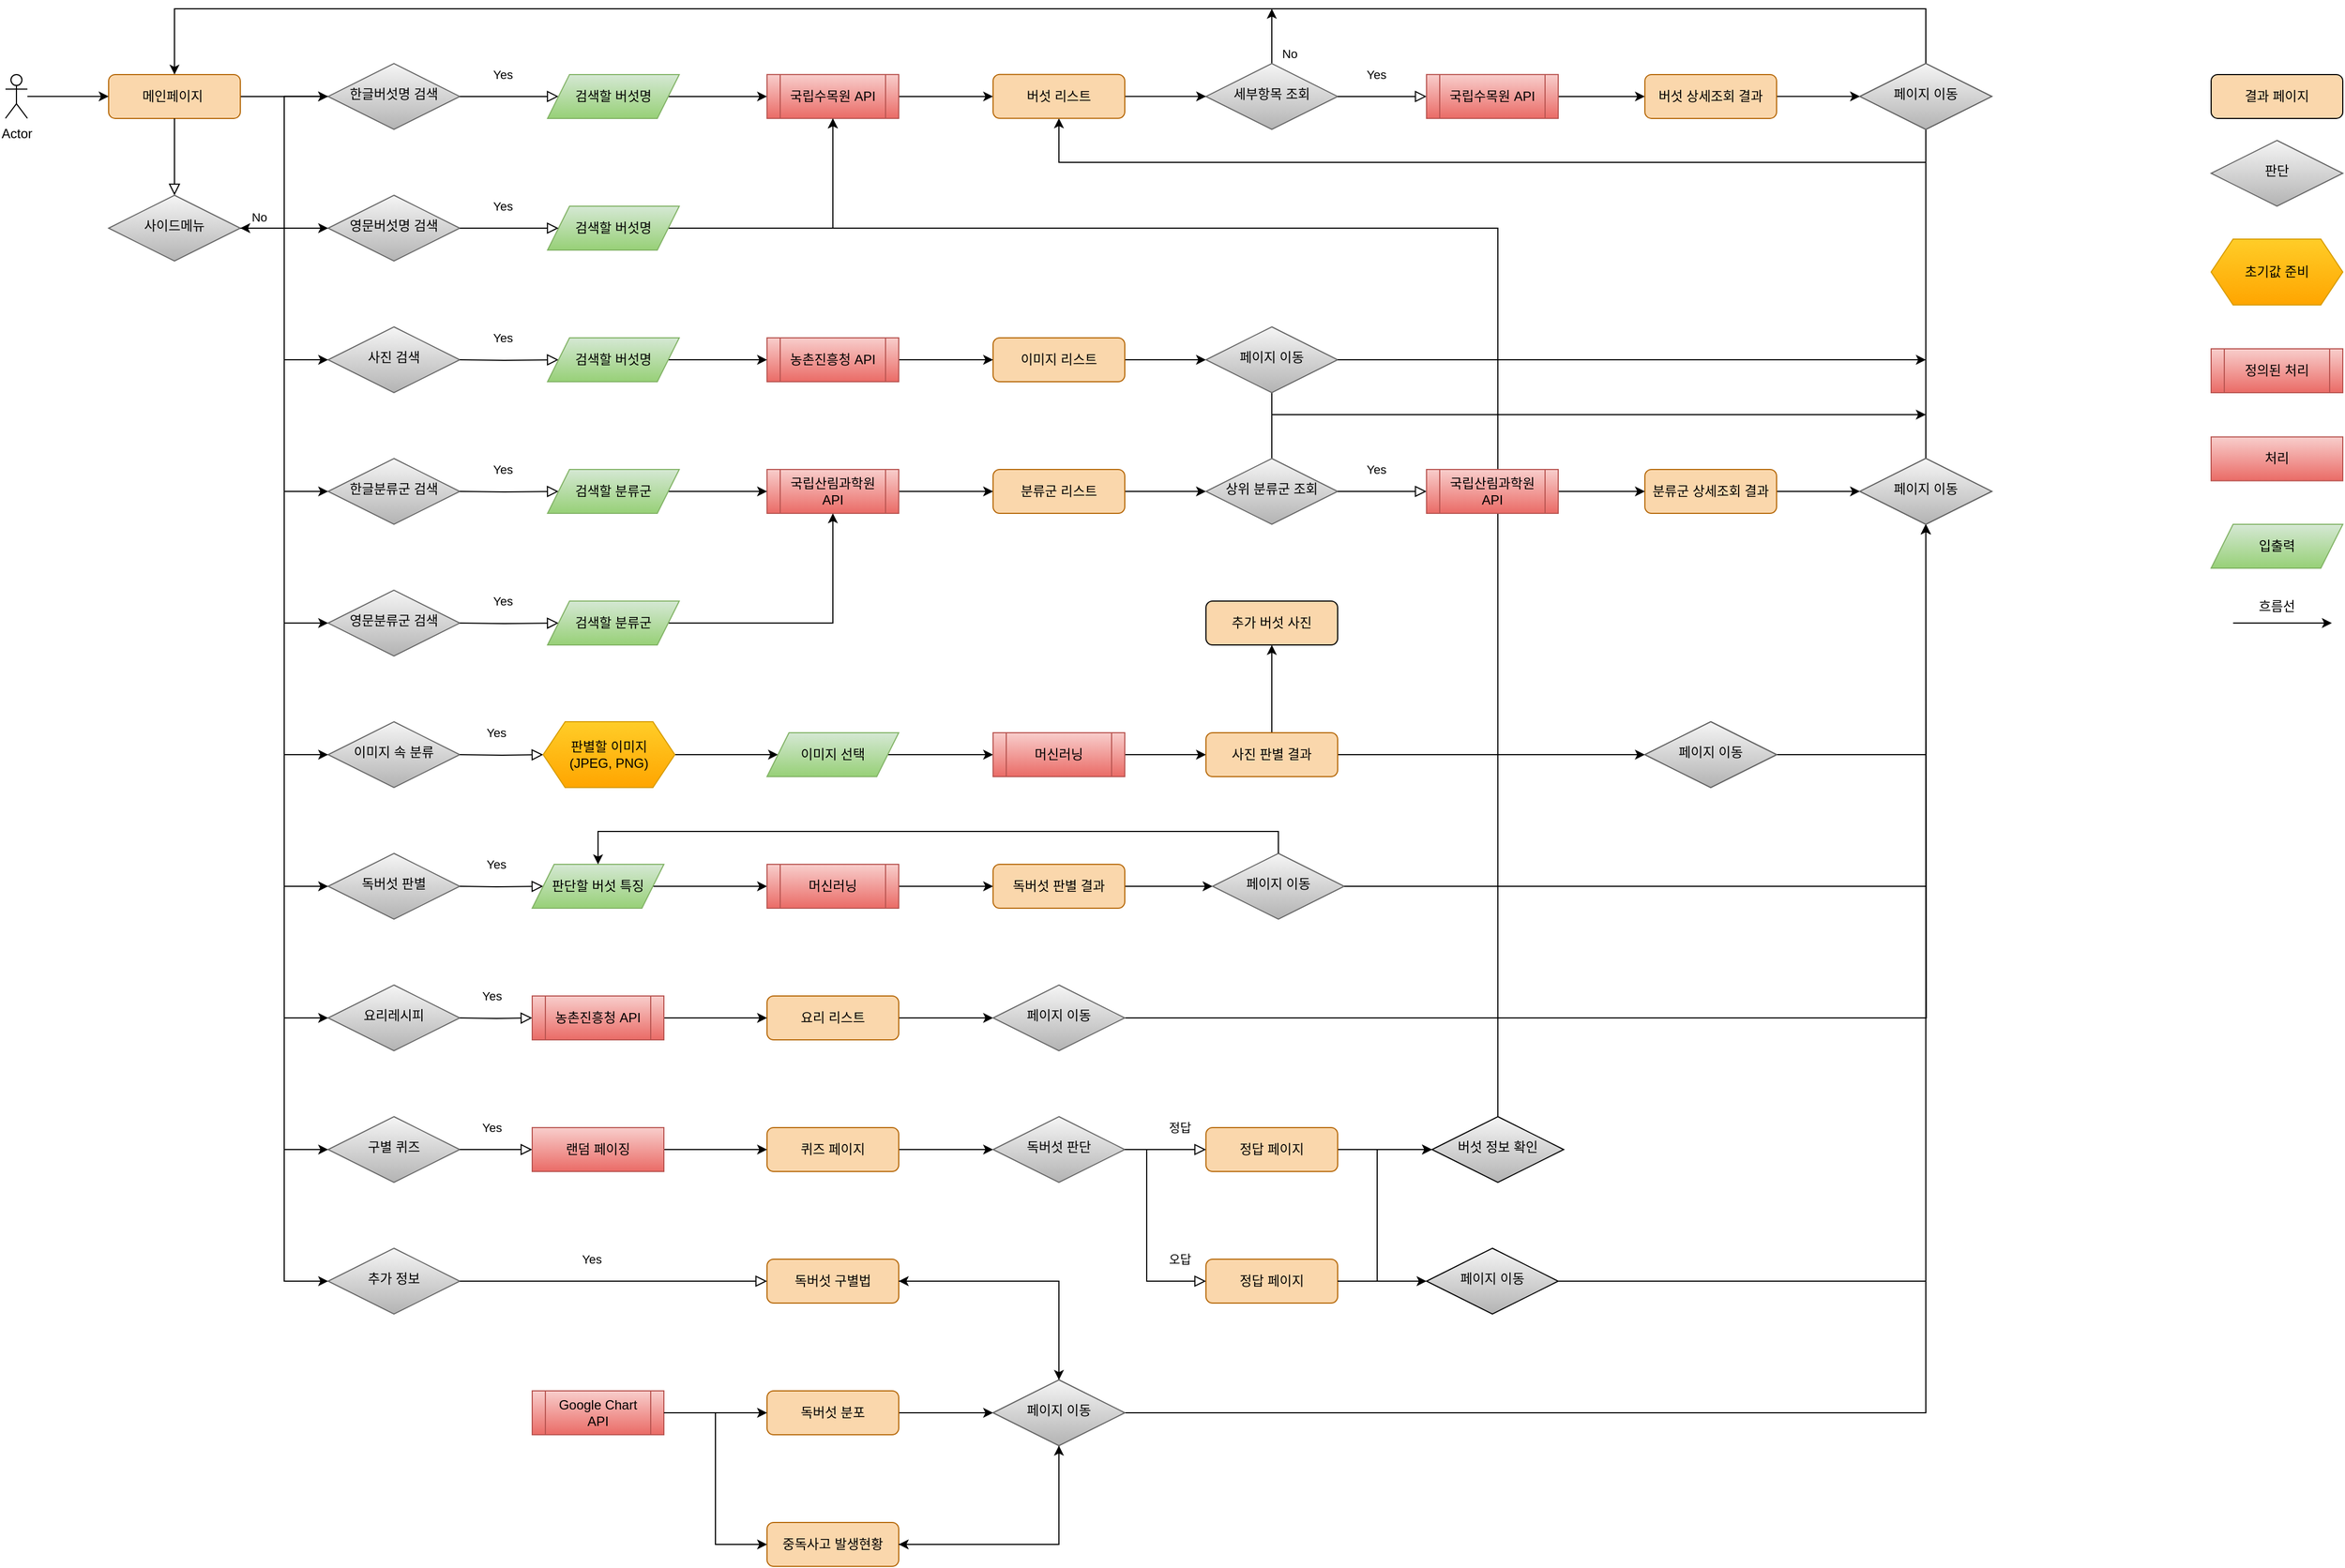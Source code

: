 <mxfile version="15.6.3" type="device"><diagram id="C5RBs43oDa-KdzZeNtuy" name="Page-1"><mxGraphModel dx="2031" dy="1143" grid="1" gridSize="10" guides="1" tooltips="1" connect="1" arrows="1" fold="1" page="1" pageScale="1" pageWidth="827" pageHeight="1169" math="0" shadow="0"><root><mxCell id="WIyWlLk6GJQsqaUBKTNV-0"/><mxCell id="WIyWlLk6GJQsqaUBKTNV-1" parent="WIyWlLk6GJQsqaUBKTNV-0"/><mxCell id="u2TPAjUmwaUrxXBBIl_F-35" value="" style="edgeStyle=orthogonalEdgeStyle;rounded=0;orthogonalLoop=1;jettySize=auto;html=1;" edge="1" parent="WIyWlLk6GJQsqaUBKTNV-1" source="WIyWlLk6GJQsqaUBKTNV-3" target="WIyWlLk6GJQsqaUBKTNV-6"><mxGeometry relative="1" as="geometry"/></mxCell><mxCell id="WIyWlLk6GJQsqaUBKTNV-3" value="메인페이지&amp;nbsp;" style="rounded=1;whiteSpace=wrap;html=1;fontSize=12;glass=0;strokeWidth=1;shadow=0;fillColor=#fad7ac;strokeColor=#b46504;" parent="WIyWlLk6GJQsqaUBKTNV-1" vertex="1"><mxGeometry x="134" y="99.94" width="120" height="40" as="geometry"/></mxCell><mxCell id="u2TPAjUmwaUrxXBBIl_F-37" value="" style="edgeStyle=orthogonalEdgeStyle;rounded=0;orthogonalLoop=1;jettySize=auto;html=1;entryX=1;entryY=0.5;entryDx=0;entryDy=0;" edge="1" parent="WIyWlLk6GJQsqaUBKTNV-1" source="WIyWlLk6GJQsqaUBKTNV-6" target="u2TPAjUmwaUrxXBBIl_F-31"><mxGeometry relative="1" as="geometry"/></mxCell><mxCell id="WIyWlLk6GJQsqaUBKTNV-6" value="한글버섯명 검색" style="rhombus;whiteSpace=wrap;html=1;shadow=0;fontFamily=Helvetica;fontSize=12;align=center;strokeWidth=1;spacing=6;spacingTop=-4;fillColor=#f5f5f5;gradientColor=#b3b3b3;strokeColor=#666666;" parent="WIyWlLk6GJQsqaUBKTNV-1" vertex="1"><mxGeometry x="334" y="89.94" width="120" height="60" as="geometry"/></mxCell><mxCell id="u2TPAjUmwaUrxXBBIl_F-1" value="Yes" style="rounded=0;html=1;jettySize=auto;orthogonalLoop=1;fontSize=11;endArrow=block;endFill=0;endSize=8;strokeWidth=1;shadow=0;labelBackgroundColor=none;edgeStyle=orthogonalEdgeStyle;entryX=0;entryY=0.5;entryDx=0;entryDy=0;exitX=1;exitY=0.5;exitDx=0;exitDy=0;" edge="1" parent="WIyWlLk6GJQsqaUBKTNV-1" source="WIyWlLk6GJQsqaUBKTNV-6" target="u2TPAjUmwaUrxXBBIl_F-10"><mxGeometry x="-0.143" y="20" relative="1" as="geometry"><mxPoint as="offset"/><mxPoint x="414" y="159.94" as="sourcePoint"/><mxPoint x="504" y="169.94" as="targetPoint"/></mxGeometry></mxCell><mxCell id="u2TPAjUmwaUrxXBBIl_F-208" value="" style="edgeStyle=orthogonalEdgeStyle;rounded=0;orthogonalLoop=1;jettySize=auto;html=1;" edge="1" parent="WIyWlLk6GJQsqaUBKTNV-1" source="u2TPAjUmwaUrxXBBIl_F-7" target="u2TPAjUmwaUrxXBBIl_F-2"><mxGeometry relative="1" as="geometry"/></mxCell><mxCell id="u2TPAjUmwaUrxXBBIl_F-7" value="국립수목원 API" style="shape=process;whiteSpace=wrap;html=1;backgroundOutline=1;fillColor=#f8cecc;gradientColor=#ea6b66;strokeColor=#b85450;" vertex="1" parent="WIyWlLk6GJQsqaUBKTNV-1"><mxGeometry x="734" y="99.94" width="120" height="40" as="geometry"/></mxCell><mxCell id="u2TPAjUmwaUrxXBBIl_F-207" value="" style="edgeStyle=orthogonalEdgeStyle;rounded=0;orthogonalLoop=1;jettySize=auto;html=1;" edge="1" parent="WIyWlLk6GJQsqaUBKTNV-1" source="u2TPAjUmwaUrxXBBIl_F-10" target="u2TPAjUmwaUrxXBBIl_F-7"><mxGeometry relative="1" as="geometry"/></mxCell><mxCell id="u2TPAjUmwaUrxXBBIl_F-10" value="검색할 버섯명" style="shape=parallelogram;perimeter=parallelogramPerimeter;whiteSpace=wrap;html=1;fixedSize=1;fillColor=#D5E8D4;gradientColor=#97d077;strokeColor=#82b366;" vertex="1" parent="WIyWlLk6GJQsqaUBKTNV-1"><mxGeometry x="534" y="99.94" width="120" height="40" as="geometry"/></mxCell><mxCell id="u2TPAjUmwaUrxXBBIl_F-84" value="" style="edgeStyle=orthogonalEdgeStyle;rounded=0;orthogonalLoop=1;jettySize=auto;html=1;" edge="1" parent="WIyWlLk6GJQsqaUBKTNV-1" source="u2TPAjUmwaUrxXBBIl_F-12"><mxGeometry relative="1" as="geometry"><mxPoint x="1194" y="40" as="targetPoint"/></mxGeometry></mxCell><mxCell id="u2TPAjUmwaUrxXBBIl_F-12" value="세부항목 조회" style="rhombus;whiteSpace=wrap;html=1;shadow=0;fontFamily=Helvetica;fontSize=12;align=center;strokeWidth=1;spacing=6;spacingTop=-4;fillColor=#f5f5f5;gradientColor=#b3b3b3;strokeColor=#666666;" vertex="1" parent="WIyWlLk6GJQsqaUBKTNV-1"><mxGeometry x="1134" y="89.94" width="120" height="60" as="geometry"/></mxCell><mxCell id="u2TPAjUmwaUrxXBBIl_F-210" value="" style="edgeStyle=orthogonalEdgeStyle;rounded=0;orthogonalLoop=1;jettySize=auto;html=1;" edge="1" parent="WIyWlLk6GJQsqaUBKTNV-1" source="u2TPAjUmwaUrxXBBIl_F-14" target="u2TPAjUmwaUrxXBBIl_F-16"><mxGeometry relative="1" as="geometry"/></mxCell><mxCell id="u2TPAjUmwaUrxXBBIl_F-14" value="국립수목원&amp;nbsp;API" style="shape=process;whiteSpace=wrap;html=1;backgroundOutline=1;fillColor=#f8cecc;gradientColor=#ea6b66;strokeColor=#b85450;" vertex="1" parent="WIyWlLk6GJQsqaUBKTNV-1"><mxGeometry x="1335" y="99.94" width="120" height="40" as="geometry"/></mxCell><mxCell id="u2TPAjUmwaUrxXBBIl_F-51" value="" style="edgeStyle=orthogonalEdgeStyle;rounded=0;orthogonalLoop=1;jettySize=auto;html=1;entryX=0;entryY=0.5;entryDx=0;entryDy=0;" edge="1" parent="WIyWlLk6GJQsqaUBKTNV-1" source="u2TPAjUmwaUrxXBBIl_F-16" target="u2TPAjUmwaUrxXBBIl_F-52"><mxGeometry relative="1" as="geometry"><mxPoint x="1710" y="120" as="targetPoint"/></mxGeometry></mxCell><mxCell id="u2TPAjUmwaUrxXBBIl_F-16" value="버섯 상세조회 결과" style="rounded=1;whiteSpace=wrap;html=1;fontSize=12;glass=0;strokeWidth=1;shadow=0;fillColor=#fad7ac;strokeColor=#b46504;" vertex="1" parent="WIyWlLk6GJQsqaUBKTNV-1"><mxGeometry x="1534" y="99.94" width="120" height="40" as="geometry"/></mxCell><mxCell id="u2TPAjUmwaUrxXBBIl_F-20" value="" style="edgeStyle=orthogonalEdgeStyle;rounded=0;orthogonalLoop=1;jettySize=auto;html=1;entryX=0.5;entryY=0;entryDx=0;entryDy=0;exitX=0.5;exitY=0;exitDx=0;exitDy=0;" edge="1" parent="WIyWlLk6GJQsqaUBKTNV-1" source="u2TPAjUmwaUrxXBBIl_F-76" target="WIyWlLk6GJQsqaUBKTNV-3"><mxGeometry relative="1" as="geometry"><mxPoint x="1003.941" y="109.94" as="sourcePoint"/><mxPoint x="204" y="109.94" as="targetPoint"/><Array as="points"><mxPoint x="1790" y="40"/><mxPoint x="194" y="40"/></Array></mxGeometry></mxCell><mxCell id="u2TPAjUmwaUrxXBBIl_F-21" value="영문버섯명 검색" style="rhombus;whiteSpace=wrap;html=1;shadow=0;fontFamily=Helvetica;fontSize=12;align=center;strokeWidth=1;spacing=6;spacingTop=-4;fillColor=#f5f5f5;gradientColor=#b3b3b3;strokeColor=#666666;" vertex="1" parent="WIyWlLk6GJQsqaUBKTNV-1"><mxGeometry x="334" y="210" width="120" height="60" as="geometry"/></mxCell><mxCell id="u2TPAjUmwaUrxXBBIl_F-154" value="" style="edgeStyle=orthogonalEdgeStyle;rounded=0;orthogonalLoop=1;jettySize=auto;html=1;entryX=0.5;entryY=1;entryDx=0;entryDy=0;" edge="1" parent="WIyWlLk6GJQsqaUBKTNV-1" source="u2TPAjUmwaUrxXBBIl_F-27" target="u2TPAjUmwaUrxXBBIl_F-7"><mxGeometry relative="1" as="geometry"><mxPoint x="794" y="240" as="targetPoint"/></mxGeometry></mxCell><mxCell id="u2TPAjUmwaUrxXBBIl_F-27" value="검색할 버섯명" style="shape=parallelogram;perimeter=parallelogramPerimeter;whiteSpace=wrap;html=1;fixedSize=1;fillColor=#D5E8D4;gradientColor=#97d077;strokeColor=#82b366;" vertex="1" parent="WIyWlLk6GJQsqaUBKTNV-1"><mxGeometry x="534" y="220" width="120" height="40" as="geometry"/></mxCell><mxCell id="u2TPAjUmwaUrxXBBIl_F-30" value="Yes" style="rounded=0;html=1;jettySize=auto;orthogonalLoop=1;fontSize=11;endArrow=block;endFill=0;endSize=8;strokeWidth=1;shadow=0;labelBackgroundColor=none;edgeStyle=orthogonalEdgeStyle;entryX=0;entryY=0.5;entryDx=0;entryDy=0;exitX=1;exitY=0.5;exitDx=0;exitDy=0;" edge="1" parent="WIyWlLk6GJQsqaUBKTNV-1" source="u2TPAjUmwaUrxXBBIl_F-21" target="u2TPAjUmwaUrxXBBIl_F-27"><mxGeometry x="-0.143" y="20" relative="1" as="geometry"><mxPoint as="offset"/><mxPoint x="464" y="129.94" as="sourcePoint"/><mxPoint x="554" y="129.94" as="targetPoint"/><Array as="points"><mxPoint x="534" y="240"/><mxPoint x="534" y="240"/></Array></mxGeometry></mxCell><mxCell id="u2TPAjUmwaUrxXBBIl_F-33" value="" style="edgeStyle=orthogonalEdgeStyle;rounded=0;orthogonalLoop=1;jettySize=auto;html=1;entryX=0;entryY=0.5;entryDx=0;entryDy=0;" edge="1" parent="WIyWlLk6GJQsqaUBKTNV-1" source="u2TPAjUmwaUrxXBBIl_F-31" target="WIyWlLk6GJQsqaUBKTNV-6"><mxGeometry relative="1" as="geometry"/></mxCell><mxCell id="u2TPAjUmwaUrxXBBIl_F-58" value="No" style="edgeLabel;html=1;align=center;verticalAlign=middle;resizable=0;points=[];" vertex="1" connectable="0" parent="u2TPAjUmwaUrxXBBIl_F-33"><mxGeometry x="0.683" y="1" relative="1" as="geometry"><mxPoint x="-32" y="111" as="offset"/></mxGeometry></mxCell><mxCell id="u2TPAjUmwaUrxXBBIl_F-34" value="" style="edgeStyle=orthogonalEdgeStyle;rounded=0;orthogonalLoop=1;jettySize=auto;html=1;entryX=0;entryY=0.5;entryDx=0;entryDy=0;" edge="1" parent="WIyWlLk6GJQsqaUBKTNV-1" source="u2TPAjUmwaUrxXBBIl_F-31" target="u2TPAjUmwaUrxXBBIl_F-21"><mxGeometry relative="1" as="geometry"/></mxCell><mxCell id="u2TPAjUmwaUrxXBBIl_F-31" value="사이드메뉴" style="rhombus;whiteSpace=wrap;html=1;shadow=0;fontFamily=Helvetica;fontSize=12;align=center;strokeWidth=1;spacing=6;spacingTop=-4;fillColor=#f5f5f5;gradientColor=#b3b3b3;strokeColor=#666666;" vertex="1" parent="WIyWlLk6GJQsqaUBKTNV-1"><mxGeometry x="134" y="210" width="120" height="60" as="geometry"/></mxCell><mxCell id="u2TPAjUmwaUrxXBBIl_F-32" value="" style="rounded=0;html=1;jettySize=auto;orthogonalLoop=1;fontSize=11;endArrow=block;endFill=0;endSize=8;strokeWidth=1;shadow=0;labelBackgroundColor=none;edgeStyle=orthogonalEdgeStyle;exitX=0.5;exitY=1;exitDx=0;exitDy=0;entryX=0.5;entryY=0;entryDx=0;entryDy=0;" edge="1" parent="WIyWlLk6GJQsqaUBKTNV-1" source="WIyWlLk6GJQsqaUBKTNV-3" target="u2TPAjUmwaUrxXBBIl_F-31"><mxGeometry relative="1" as="geometry"><mxPoint x="264" y="129.94" as="sourcePoint"/><mxPoint x="344" y="129.94" as="targetPoint"/></mxGeometry></mxCell><mxCell id="u2TPAjUmwaUrxXBBIl_F-36" value="사진 검색" style="rhombus;whiteSpace=wrap;html=1;shadow=0;fontFamily=Helvetica;fontSize=12;align=center;strokeWidth=1;spacing=6;spacingTop=-4;fillColor=#f5f5f5;gradientColor=#b3b3b3;strokeColor=#666666;" vertex="1" parent="WIyWlLk6GJQsqaUBKTNV-1"><mxGeometry x="334" y="330" width="120" height="60" as="geometry"/></mxCell><mxCell id="u2TPAjUmwaUrxXBBIl_F-38" value="Yes" style="rounded=0;html=1;jettySize=auto;orthogonalLoop=1;fontSize=11;endArrow=block;endFill=0;endSize=8;strokeWidth=1;shadow=0;labelBackgroundColor=none;edgeStyle=orthogonalEdgeStyle;entryX=0;entryY=0.5;entryDx=0;entryDy=0;exitX=1;exitY=0.5;exitDx=0;exitDy=0;" edge="1" parent="WIyWlLk6GJQsqaUBKTNV-1" target="u2TPAjUmwaUrxXBBIl_F-42"><mxGeometry x="-0.143" y="20" relative="1" as="geometry"><mxPoint as="offset"/><mxPoint x="454" y="360.0" as="sourcePoint"/><mxPoint x="504" y="410" as="targetPoint"/></mxGeometry></mxCell><mxCell id="u2TPAjUmwaUrxXBBIl_F-81" value="" style="edgeStyle=orthogonalEdgeStyle;rounded=0;orthogonalLoop=1;jettySize=auto;html=1;" edge="1" parent="WIyWlLk6GJQsqaUBKTNV-1" source="u2TPAjUmwaUrxXBBIl_F-39" target="u2TPAjUmwaUrxXBBIl_F-80"><mxGeometry relative="1" as="geometry"/></mxCell><mxCell id="u2TPAjUmwaUrxXBBIl_F-39" value="이미지 리스트" style="rounded=1;whiteSpace=wrap;html=1;fontSize=12;glass=0;strokeWidth=1;shadow=0;fillColor=#fad7ac;strokeColor=#b46504;" vertex="1" parent="WIyWlLk6GJQsqaUBKTNV-1"><mxGeometry x="940" y="340" width="120" height="40" as="geometry"/></mxCell><mxCell id="u2TPAjUmwaUrxXBBIl_F-214" value="" style="edgeStyle=orthogonalEdgeStyle;rounded=0;orthogonalLoop=1;jettySize=auto;html=1;" edge="1" parent="WIyWlLk6GJQsqaUBKTNV-1" source="u2TPAjUmwaUrxXBBIl_F-41" target="u2TPAjUmwaUrxXBBIl_F-39"><mxGeometry relative="1" as="geometry"/></mxCell><mxCell id="u2TPAjUmwaUrxXBBIl_F-41" value="농촌진흥청 API" style="shape=process;whiteSpace=wrap;html=1;backgroundOutline=1;fillColor=#f8cecc;gradientColor=#ea6b66;strokeColor=#b85450;" vertex="1" parent="WIyWlLk6GJQsqaUBKTNV-1"><mxGeometry x="734" y="340" width="120" height="40" as="geometry"/></mxCell><mxCell id="u2TPAjUmwaUrxXBBIl_F-215" value="" style="edgeStyle=orthogonalEdgeStyle;rounded=0;orthogonalLoop=1;jettySize=auto;html=1;" edge="1" parent="WIyWlLk6GJQsqaUBKTNV-1" source="u2TPAjUmwaUrxXBBIl_F-42" target="u2TPAjUmwaUrxXBBIl_F-41"><mxGeometry relative="1" as="geometry"/></mxCell><mxCell id="u2TPAjUmwaUrxXBBIl_F-42" value="검색할 버섯명" style="shape=parallelogram;perimeter=parallelogramPerimeter;whiteSpace=wrap;html=1;fixedSize=1;fillColor=#D5E8D4;gradientColor=#97d077;strokeColor=#82b366;" vertex="1" parent="WIyWlLk6GJQsqaUBKTNV-1"><mxGeometry x="534" y="340" width="120" height="40" as="geometry"/></mxCell><mxCell id="u2TPAjUmwaUrxXBBIl_F-44" value="" style="edgeStyle=orthogonalEdgeStyle;rounded=0;orthogonalLoop=1;jettySize=auto;html=1;entryX=0;entryY=0.5;entryDx=0;entryDy=0;exitX=1;exitY=0.5;exitDx=0;exitDy=0;" edge="1" parent="WIyWlLk6GJQsqaUBKTNV-1" source="u2TPAjUmwaUrxXBBIl_F-31" target="u2TPAjUmwaUrxXBBIl_F-36"><mxGeometry relative="1" as="geometry"><mxPoint x="264" y="250" as="sourcePoint"/><mxPoint x="344" y="250" as="targetPoint"/></mxGeometry></mxCell><mxCell id="u2TPAjUmwaUrxXBBIl_F-46" value="" style="edgeStyle=orthogonalEdgeStyle;rounded=0;orthogonalLoop=1;jettySize=auto;html=1;" edge="1" parent="WIyWlLk6GJQsqaUBKTNV-1" source="u2TPAjUmwaUrxXBBIl_F-45" target="WIyWlLk6GJQsqaUBKTNV-3"><mxGeometry relative="1" as="geometry"/></mxCell><mxCell id="u2TPAjUmwaUrxXBBIl_F-45" value="Actor" style="shape=umlActor;verticalLabelPosition=bottom;verticalAlign=top;html=1;outlineConnect=0;" vertex="1" parent="WIyWlLk6GJQsqaUBKTNV-1"><mxGeometry x="40" y="99.94" width="19.97" height="39.94" as="geometry"/></mxCell><mxCell id="u2TPAjUmwaUrxXBBIl_F-48" value="Yes" style="rounded=0;html=1;jettySize=auto;orthogonalLoop=1;fontSize=11;endArrow=block;endFill=0;endSize=8;strokeWidth=1;shadow=0;labelBackgroundColor=none;edgeStyle=orthogonalEdgeStyle;entryX=0;entryY=0.5;entryDx=0;entryDy=0;exitX=1;exitY=0.5;exitDx=0;exitDy=0;" edge="1" parent="WIyWlLk6GJQsqaUBKTNV-1" source="u2TPAjUmwaUrxXBBIl_F-12" target="u2TPAjUmwaUrxXBBIl_F-14"><mxGeometry x="-0.143" y="20" relative="1" as="geometry"><mxPoint as="offset"/><mxPoint x="464" y="129.94" as="sourcePoint"/><mxPoint x="554" y="129.94" as="targetPoint"/></mxGeometry></mxCell><mxCell id="u2TPAjUmwaUrxXBBIl_F-52" value="페이지 이동" style="rhombus;whiteSpace=wrap;html=1;shadow=0;fontFamily=Helvetica;fontSize=12;align=center;strokeWidth=1;spacing=6;spacingTop=-4;" vertex="1" parent="WIyWlLk6GJQsqaUBKTNV-1"><mxGeometry x="1730" y="89.91" width="120" height="60" as="geometry"/></mxCell><mxCell id="u2TPAjUmwaUrxXBBIl_F-57" value="" style="edgeStyle=orthogonalEdgeStyle;rounded=0;orthogonalLoop=1;jettySize=auto;html=1;entryX=0.5;entryY=1;entryDx=0;entryDy=0;exitX=0.5;exitY=1;exitDx=0;exitDy=0;" edge="1" parent="WIyWlLk6GJQsqaUBKTNV-1" source="u2TPAjUmwaUrxXBBIl_F-52" target="u2TPAjUmwaUrxXBBIl_F-2"><mxGeometry relative="1" as="geometry"><mxPoint x="1664" y="129.91" as="sourcePoint"/><mxPoint x="1740" y="129.91" as="targetPoint"/><Array as="points"><mxPoint x="1790" y="180"/><mxPoint x="1000" y="180"/></Array></mxGeometry></mxCell><mxCell id="u2TPAjUmwaUrxXBBIl_F-209" value="" style="edgeStyle=orthogonalEdgeStyle;rounded=0;orthogonalLoop=1;jettySize=auto;html=1;" edge="1" parent="WIyWlLk6GJQsqaUBKTNV-1" source="u2TPAjUmwaUrxXBBIl_F-2" target="u2TPAjUmwaUrxXBBIl_F-12"><mxGeometry relative="1" as="geometry"/></mxCell><mxCell id="u2TPAjUmwaUrxXBBIl_F-2" value="버섯 리스트" style="rounded=1;whiteSpace=wrap;html=1;fontSize=12;glass=0;strokeWidth=1;shadow=0;fillColor=#fad7ac;strokeColor=#b46504;" vertex="1" parent="WIyWlLk6GJQsqaUBKTNV-1"><mxGeometry x="940" y="99.88" width="120" height="40" as="geometry"/></mxCell><mxCell id="u2TPAjUmwaUrxXBBIl_F-60" value="한글분류군 검색" style="rhombus;whiteSpace=wrap;html=1;shadow=0;fontFamily=Helvetica;fontSize=12;align=center;strokeWidth=1;spacing=6;spacingTop=-4;fillColor=#f5f5f5;gradientColor=#b3b3b3;strokeColor=#666666;" vertex="1" parent="WIyWlLk6GJQsqaUBKTNV-1"><mxGeometry x="334" y="450" width="120" height="60" as="geometry"/></mxCell><mxCell id="u2TPAjUmwaUrxXBBIl_F-61" value="Yes" style="rounded=0;html=1;jettySize=auto;orthogonalLoop=1;fontSize=11;endArrow=block;endFill=0;endSize=8;strokeWidth=1;shadow=0;labelBackgroundColor=none;edgeStyle=orthogonalEdgeStyle;entryX=0;entryY=0.5;entryDx=0;entryDy=0;exitX=1;exitY=0.5;exitDx=0;exitDy=0;" edge="1" parent="WIyWlLk6GJQsqaUBKTNV-1" target="u2TPAjUmwaUrxXBBIl_F-65"><mxGeometry x="-0.143" y="20" relative="1" as="geometry"><mxPoint as="offset"/><mxPoint x="454" y="480" as="sourcePoint"/><mxPoint x="504" y="530" as="targetPoint"/></mxGeometry></mxCell><mxCell id="u2TPAjUmwaUrxXBBIl_F-212" value="" style="edgeStyle=orthogonalEdgeStyle;rounded=0;orthogonalLoop=1;jettySize=auto;html=1;" edge="1" parent="WIyWlLk6GJQsqaUBKTNV-1" source="u2TPAjUmwaUrxXBBIl_F-62" target="u2TPAjUmwaUrxXBBIl_F-69"><mxGeometry relative="1" as="geometry"/></mxCell><mxCell id="u2TPAjUmwaUrxXBBIl_F-62" value="분류군 리스트" style="rounded=1;whiteSpace=wrap;html=1;fontSize=12;glass=0;strokeWidth=1;shadow=0;fillColor=#fad7ac;strokeColor=#b46504;" vertex="1" parent="WIyWlLk6GJQsqaUBKTNV-1"><mxGeometry x="940" y="460" width="120" height="40" as="geometry"/></mxCell><mxCell id="u2TPAjUmwaUrxXBBIl_F-213" value="" style="edgeStyle=orthogonalEdgeStyle;rounded=0;orthogonalLoop=1;jettySize=auto;html=1;" edge="1" parent="WIyWlLk6GJQsqaUBKTNV-1" source="u2TPAjUmwaUrxXBBIl_F-64" target="u2TPAjUmwaUrxXBBIl_F-62"><mxGeometry relative="1" as="geometry"/></mxCell><mxCell id="u2TPAjUmwaUrxXBBIl_F-64" value="국립산림과학원API" style="shape=process;whiteSpace=wrap;html=1;backgroundOutline=1;fillColor=#f8cecc;gradientColor=#ea6b66;strokeColor=#b85450;" vertex="1" parent="WIyWlLk6GJQsqaUBKTNV-1"><mxGeometry x="734" y="460" width="120" height="40" as="geometry"/></mxCell><mxCell id="u2TPAjUmwaUrxXBBIl_F-216" value="" style="edgeStyle=orthogonalEdgeStyle;rounded=0;orthogonalLoop=1;jettySize=auto;html=1;" edge="1" parent="WIyWlLk6GJQsqaUBKTNV-1" source="u2TPAjUmwaUrxXBBIl_F-65" target="u2TPAjUmwaUrxXBBIl_F-64"><mxGeometry relative="1" as="geometry"/></mxCell><mxCell id="u2TPAjUmwaUrxXBBIl_F-65" value="검색할 분류군" style="shape=parallelogram;perimeter=parallelogramPerimeter;whiteSpace=wrap;html=1;fixedSize=1;fillColor=#D5E8D4;gradientColor=#97d077;strokeColor=#82b366;" vertex="1" parent="WIyWlLk6GJQsqaUBKTNV-1"><mxGeometry x="534" y="460" width="120" height="40" as="geometry"/></mxCell><mxCell id="u2TPAjUmwaUrxXBBIl_F-67" value="" style="edgeStyle=orthogonalEdgeStyle;rounded=0;orthogonalLoop=1;jettySize=auto;html=1;entryX=0;entryY=0.5;entryDx=0;entryDy=0;exitX=1;exitY=0.5;exitDx=0;exitDy=0;" edge="1" parent="WIyWlLk6GJQsqaUBKTNV-1" source="u2TPAjUmwaUrxXBBIl_F-31" target="u2TPAjUmwaUrxXBBIl_F-60"><mxGeometry relative="1" as="geometry"><mxPoint x="264" y="250" as="sourcePoint"/><mxPoint x="344" y="370" as="targetPoint"/></mxGeometry></mxCell><mxCell id="u2TPAjUmwaUrxXBBIl_F-85" value="" style="edgeStyle=orthogonalEdgeStyle;rounded=0;orthogonalLoop=1;jettySize=auto;html=1;exitX=0.5;exitY=0;exitDx=0;exitDy=0;" edge="1" parent="WIyWlLk6GJQsqaUBKTNV-1" source="u2TPAjUmwaUrxXBBIl_F-69"><mxGeometry relative="1" as="geometry"><mxPoint x="1790" y="410" as="targetPoint"/><Array as="points"><mxPoint x="1194" y="410"/><mxPoint x="1790" y="410"/></Array></mxGeometry></mxCell><mxCell id="u2TPAjUmwaUrxXBBIl_F-204" value="" style="edgeStyle=orthogonalEdgeStyle;rounded=0;orthogonalLoop=1;jettySize=auto;html=1;" edge="1" parent="WIyWlLk6GJQsqaUBKTNV-1" source="u2TPAjUmwaUrxXBBIl_F-69"><mxGeometry relative="1" as="geometry"><mxPoint x="1194" y="370" as="targetPoint"/></mxGeometry></mxCell><mxCell id="u2TPAjUmwaUrxXBBIl_F-69" value="상위 분류군 조회" style="rhombus;whiteSpace=wrap;html=1;shadow=0;fontFamily=Helvetica;fontSize=12;align=center;strokeWidth=1;spacing=6;spacingTop=-4;fillColor=#f5f5f5;gradientColor=#b3b3b3;strokeColor=#666666;" vertex="1" parent="WIyWlLk6GJQsqaUBKTNV-1"><mxGeometry x="1134" y="450" width="120" height="60" as="geometry"/></mxCell><mxCell id="u2TPAjUmwaUrxXBBIl_F-72" value="" style="edgeStyle=orthogonalEdgeStyle;rounded=0;orthogonalLoop=1;jettySize=auto;html=1;entryX=0;entryY=0.5;entryDx=0;entryDy=0;" edge="1" parent="WIyWlLk6GJQsqaUBKTNV-1" source="u2TPAjUmwaUrxXBBIl_F-73" target="u2TPAjUmwaUrxXBBIl_F-76"><mxGeometry relative="1" as="geometry"><mxPoint x="1710" y="480.06" as="targetPoint"/></mxGeometry></mxCell><mxCell id="u2TPAjUmwaUrxXBBIl_F-73" value="분류군 상세조회 결과" style="rounded=1;whiteSpace=wrap;html=1;fontSize=12;glass=0;strokeWidth=1;shadow=0;fillColor=#fad7ac;strokeColor=#b46504;" vertex="1" parent="WIyWlLk6GJQsqaUBKTNV-1"><mxGeometry x="1534" y="460" width="120" height="40" as="geometry"/></mxCell><mxCell id="u2TPAjUmwaUrxXBBIl_F-75" value="Yes" style="rounded=0;html=1;jettySize=auto;orthogonalLoop=1;fontSize=11;endArrow=block;endFill=0;endSize=8;strokeWidth=1;shadow=0;labelBackgroundColor=none;edgeStyle=orthogonalEdgeStyle;entryX=0;entryY=0.5;entryDx=0;entryDy=0;exitX=1;exitY=0.5;exitDx=0;exitDy=0;" edge="1" parent="WIyWlLk6GJQsqaUBKTNV-1" source="u2TPAjUmwaUrxXBBIl_F-69" target="u2TPAjUmwaUrxXBBIl_F-71"><mxGeometry x="-0.143" y="20" relative="1" as="geometry"><mxPoint as="offset"/><mxPoint x="464" y="490.0" as="sourcePoint"/><mxPoint x="554" y="490.0" as="targetPoint"/></mxGeometry></mxCell><mxCell id="u2TPAjUmwaUrxXBBIl_F-76" value="페이지 이동" style="rhombus;whiteSpace=wrap;html=1;shadow=0;fontFamily=Helvetica;fontSize=12;align=center;strokeWidth=1;spacing=6;spacingTop=-4;" vertex="1" parent="WIyWlLk6GJQsqaUBKTNV-1"><mxGeometry x="1730" y="449.97" width="120" height="60" as="geometry"/></mxCell><mxCell id="u2TPAjUmwaUrxXBBIl_F-79" value="No" style="edgeLabel;html=1;align=center;verticalAlign=middle;resizable=0;points=[];" vertex="1" connectable="0" parent="WIyWlLk6GJQsqaUBKTNV-1"><mxGeometry x="1220.009" y="450.31" as="geometry"><mxPoint x="-10" y="-370" as="offset"/></mxGeometry></mxCell><mxCell id="u2TPAjUmwaUrxXBBIl_F-80" value="페이지 이동" style="rhombus;whiteSpace=wrap;html=1;shadow=0;fontFamily=Helvetica;fontSize=12;align=center;strokeWidth=1;spacing=6;spacingTop=-4;fillColor=#f5f5f5;gradientColor=#b3b3b3;strokeColor=#666666;" vertex="1" parent="WIyWlLk6GJQsqaUBKTNV-1"><mxGeometry x="1134" y="330" width="120" height="60" as="geometry"/></mxCell><mxCell id="u2TPAjUmwaUrxXBBIl_F-82" value="" style="edgeStyle=orthogonalEdgeStyle;rounded=0;orthogonalLoop=1;jettySize=auto;html=1;exitX=1;exitY=0.5;exitDx=0;exitDy=0;" edge="1" parent="WIyWlLk6GJQsqaUBKTNV-1" source="u2TPAjUmwaUrxXBBIl_F-80"><mxGeometry relative="1" as="geometry"><mxPoint x="1664" y="129.91" as="sourcePoint"/><mxPoint x="1790" y="360" as="targetPoint"/><Array as="points"><mxPoint x="1470" y="360"/><mxPoint x="1470" y="360"/></Array></mxGeometry></mxCell><mxCell id="u2TPAjUmwaUrxXBBIl_F-86" value="영문분류군 검색" style="rhombus;whiteSpace=wrap;html=1;shadow=0;fontFamily=Helvetica;fontSize=12;align=center;strokeWidth=1;spacing=6;spacingTop=-4;fillColor=#f5f5f5;gradientColor=#b3b3b3;strokeColor=#666666;" vertex="1" parent="WIyWlLk6GJQsqaUBKTNV-1"><mxGeometry x="334" y="570.03" width="120" height="60" as="geometry"/></mxCell><mxCell id="u2TPAjUmwaUrxXBBIl_F-87" value="Yes" style="rounded=0;html=1;jettySize=auto;orthogonalLoop=1;fontSize=11;endArrow=block;endFill=0;endSize=8;strokeWidth=1;shadow=0;labelBackgroundColor=none;edgeStyle=orthogonalEdgeStyle;entryX=0;entryY=0.5;entryDx=0;entryDy=0;exitX=1;exitY=0.5;exitDx=0;exitDy=0;" edge="1" parent="WIyWlLk6GJQsqaUBKTNV-1" target="u2TPAjUmwaUrxXBBIl_F-91"><mxGeometry x="-0.143" y="20" relative="1" as="geometry"><mxPoint as="offset"/><mxPoint x="454" y="600.03" as="sourcePoint"/><mxPoint x="504" y="650.03" as="targetPoint"/></mxGeometry></mxCell><mxCell id="u2TPAjUmwaUrxXBBIl_F-218" value="" style="edgeStyle=orthogonalEdgeStyle;rounded=0;orthogonalLoop=1;jettySize=auto;html=1;entryX=0.5;entryY=1;entryDx=0;entryDy=0;" edge="1" parent="WIyWlLk6GJQsqaUBKTNV-1" source="u2TPAjUmwaUrxXBBIl_F-91" target="u2TPAjUmwaUrxXBBIl_F-64"><mxGeometry relative="1" as="geometry"><mxPoint x="794" y="600.03" as="targetPoint"/></mxGeometry></mxCell><mxCell id="u2TPAjUmwaUrxXBBIl_F-91" value="검색할 분류군" style="shape=parallelogram;perimeter=parallelogramPerimeter;whiteSpace=wrap;html=1;fixedSize=1;fillColor=#D5E8D4;gradientColor=#97d077;strokeColor=#82b366;" vertex="1" parent="WIyWlLk6GJQsqaUBKTNV-1"><mxGeometry x="534" y="580.03" width="120" height="40" as="geometry"/></mxCell><mxCell id="u2TPAjUmwaUrxXBBIl_F-102" value="" style="edgeStyle=orthogonalEdgeStyle;rounded=0;orthogonalLoop=1;jettySize=auto;html=1;entryX=0;entryY=0.5;entryDx=0;entryDy=0;exitX=1;exitY=0.5;exitDx=0;exitDy=0;" edge="1" parent="WIyWlLk6GJQsqaUBKTNV-1" source="u2TPAjUmwaUrxXBBIl_F-31" target="u2TPAjUmwaUrxXBBIl_F-86"><mxGeometry relative="1" as="geometry"><mxPoint x="260" y="240" as="sourcePoint"/><mxPoint x="344" y="490" as="targetPoint"/></mxGeometry></mxCell><mxCell id="u2TPAjUmwaUrxXBBIl_F-103" value="이미지 속 분류" style="rhombus;whiteSpace=wrap;html=1;shadow=0;fontFamily=Helvetica;fontSize=12;align=center;strokeWidth=1;spacing=6;spacingTop=-4;fillColor=#f5f5f5;gradientColor=#b3b3b3;strokeColor=#666666;" vertex="1" parent="WIyWlLk6GJQsqaUBKTNV-1"><mxGeometry x="334" y="690" width="120" height="60" as="geometry"/></mxCell><mxCell id="u2TPAjUmwaUrxXBBIl_F-104" value="Yes" style="rounded=0;html=1;jettySize=auto;orthogonalLoop=1;fontSize=11;endArrow=block;endFill=0;endSize=8;strokeWidth=1;shadow=0;labelBackgroundColor=none;edgeStyle=orthogonalEdgeStyle;exitX=1;exitY=0.5;exitDx=0;exitDy=0;entryX=0;entryY=0.5;entryDx=0;entryDy=0;" edge="1" parent="WIyWlLk6GJQsqaUBKTNV-1" target="u2TPAjUmwaUrxXBBIl_F-106"><mxGeometry x="-0.143" y="20" relative="1" as="geometry"><mxPoint as="offset"/><mxPoint x="454" y="720" as="sourcePoint"/><mxPoint x="510" y="720" as="targetPoint"/></mxGeometry></mxCell><mxCell id="u2TPAjUmwaUrxXBBIl_F-108" value="" style="edgeStyle=orthogonalEdgeStyle;rounded=0;orthogonalLoop=1;jettySize=auto;html=1;" edge="1" parent="WIyWlLk6GJQsqaUBKTNV-1" source="u2TPAjUmwaUrxXBBIl_F-106" target="u2TPAjUmwaUrxXBBIl_F-107"><mxGeometry relative="1" as="geometry"/></mxCell><mxCell id="u2TPAjUmwaUrxXBBIl_F-106" value="판별할 이미지&lt;br&gt;(JPEG, PNG)" style="shape=hexagon;perimeter=hexagonPerimeter2;whiteSpace=wrap;html=1;fixedSize=1;fillColor=#ffcd28;gradientColor=#ffa500;strokeColor=#d79b00;" vertex="1" parent="WIyWlLk6GJQsqaUBKTNV-1"><mxGeometry x="530" y="690" width="120" height="60" as="geometry"/></mxCell><mxCell id="u2TPAjUmwaUrxXBBIl_F-110" value="" style="edgeStyle=orthogonalEdgeStyle;rounded=0;orthogonalLoop=1;jettySize=auto;html=1;" edge="1" parent="WIyWlLk6GJQsqaUBKTNV-1" source="u2TPAjUmwaUrxXBBIl_F-107" target="u2TPAjUmwaUrxXBBIl_F-109"><mxGeometry relative="1" as="geometry"/></mxCell><mxCell id="u2TPAjUmwaUrxXBBIl_F-107" value="이미지 선택" style="shape=parallelogram;perimeter=parallelogramPerimeter;whiteSpace=wrap;html=1;fixedSize=1;fillColor=#D5E8D4;strokeColor=#82B366;gradientColor=#97D077;" vertex="1" parent="WIyWlLk6GJQsqaUBKTNV-1"><mxGeometry x="734" y="700" width="120" height="40" as="geometry"/></mxCell><mxCell id="u2TPAjUmwaUrxXBBIl_F-184" value="" style="edgeStyle=orthogonalEdgeStyle;rounded=0;orthogonalLoop=1;jettySize=auto;html=1;" edge="1" parent="WIyWlLk6GJQsqaUBKTNV-1" source="u2TPAjUmwaUrxXBBIl_F-109" target="u2TPAjUmwaUrxXBBIl_F-183"><mxGeometry relative="1" as="geometry"/></mxCell><mxCell id="u2TPAjUmwaUrxXBBIl_F-109" value="머신러닝" style="shape=process;whiteSpace=wrap;html=1;backgroundOutline=1;fillColor=#f8cecc;gradientColor=#ea6b66;strokeColor=#b85450;" vertex="1" parent="WIyWlLk6GJQsqaUBKTNV-1"><mxGeometry x="940" y="700" width="120" height="40" as="geometry"/></mxCell><mxCell id="u2TPAjUmwaUrxXBBIl_F-111" value="독버섯 판별" style="rhombus;whiteSpace=wrap;html=1;shadow=0;fontFamily=Helvetica;fontSize=12;align=center;strokeWidth=1;spacing=6;spacingTop=-4;fillColor=#f5f5f5;gradientColor=#b3b3b3;strokeColor=#666666;" vertex="1" parent="WIyWlLk6GJQsqaUBKTNV-1"><mxGeometry x="334" y="810" width="120" height="60" as="geometry"/></mxCell><mxCell id="u2TPAjUmwaUrxXBBIl_F-112" value="Yes" style="rounded=0;html=1;jettySize=auto;orthogonalLoop=1;fontSize=11;endArrow=block;endFill=0;endSize=8;strokeWidth=1;shadow=0;labelBackgroundColor=none;edgeStyle=orthogonalEdgeStyle;exitX=1;exitY=0.5;exitDx=0;exitDy=0;entryX=0;entryY=0.5;entryDx=0;entryDy=0;" edge="1" parent="WIyWlLk6GJQsqaUBKTNV-1" target="u2TPAjUmwaUrxXBBIl_F-120"><mxGeometry x="-0.143" y="20" relative="1" as="geometry"><mxPoint as="offset"/><mxPoint x="454" y="840" as="sourcePoint"/><mxPoint x="530" y="840" as="targetPoint"/></mxGeometry></mxCell><mxCell id="u2TPAjUmwaUrxXBBIl_F-115" value="" style="edgeStyle=orthogonalEdgeStyle;rounded=0;orthogonalLoop=1;jettySize=auto;html=1;exitX=1;exitY=0.5;exitDx=0;exitDy=0;" edge="1" parent="WIyWlLk6GJQsqaUBKTNV-1" source="u2TPAjUmwaUrxXBBIl_F-120" target="u2TPAjUmwaUrxXBBIl_F-117"><mxGeometry relative="1" as="geometry"><mxPoint x="844.0" y="840" as="sourcePoint"/></mxGeometry></mxCell><mxCell id="u2TPAjUmwaUrxXBBIl_F-191" value="" style="edgeStyle=orthogonalEdgeStyle;rounded=0;orthogonalLoop=1;jettySize=auto;html=1;" edge="1" parent="WIyWlLk6GJQsqaUBKTNV-1" source="u2TPAjUmwaUrxXBBIl_F-117" target="u2TPAjUmwaUrxXBBIl_F-190"><mxGeometry relative="1" as="geometry"/></mxCell><mxCell id="u2TPAjUmwaUrxXBBIl_F-117" value="머신러닝" style="shape=process;whiteSpace=wrap;html=1;backgroundOutline=1;fillColor=#f8cecc;gradientColor=#ea6b66;strokeColor=#b85450;" vertex="1" parent="WIyWlLk6GJQsqaUBKTNV-1"><mxGeometry x="734" y="820" width="120" height="40" as="geometry"/></mxCell><mxCell id="u2TPAjUmwaUrxXBBIl_F-118" value="" style="edgeStyle=orthogonalEdgeStyle;rounded=0;orthogonalLoop=1;jettySize=auto;html=1;entryX=0;entryY=0.5;entryDx=0;entryDy=0;exitX=1;exitY=0.5;exitDx=0;exitDy=0;" edge="1" parent="WIyWlLk6GJQsqaUBKTNV-1" source="u2TPAjUmwaUrxXBBIl_F-31" target="u2TPAjUmwaUrxXBBIl_F-103"><mxGeometry relative="1" as="geometry"><mxPoint x="264" y="250" as="sourcePoint"/><mxPoint x="344" y="610.03" as="targetPoint"/></mxGeometry></mxCell><mxCell id="u2TPAjUmwaUrxXBBIl_F-119" value="" style="edgeStyle=orthogonalEdgeStyle;rounded=0;orthogonalLoop=1;jettySize=auto;html=1;entryX=0;entryY=0.5;entryDx=0;entryDy=0;exitX=1;exitY=0.5;exitDx=0;exitDy=0;" edge="1" parent="WIyWlLk6GJQsqaUBKTNV-1" source="u2TPAjUmwaUrxXBBIl_F-31" target="u2TPAjUmwaUrxXBBIl_F-111"><mxGeometry relative="1" as="geometry"><mxPoint x="260" y="240" as="sourcePoint"/><mxPoint x="344" y="730" as="targetPoint"/></mxGeometry></mxCell><mxCell id="u2TPAjUmwaUrxXBBIl_F-120" value="판단할 버섯 특징" style="shape=parallelogram;perimeter=parallelogramPerimeter;whiteSpace=wrap;html=1;fixedSize=1;fillColor=#D5E8D4;gradientColor=#97D077;strokeColor=#82B366;" vertex="1" parent="WIyWlLk6GJQsqaUBKTNV-1"><mxGeometry x="520" y="820" width="120" height="40" as="geometry"/></mxCell><mxCell id="u2TPAjUmwaUrxXBBIl_F-121" value="요리레시피" style="rhombus;whiteSpace=wrap;html=1;shadow=0;fontFamily=Helvetica;fontSize=12;align=center;strokeWidth=1;spacing=6;spacingTop=-4;fillColor=#f5f5f5;gradientColor=#b3b3b3;strokeColor=#666666;" vertex="1" parent="WIyWlLk6GJQsqaUBKTNV-1"><mxGeometry x="334" y="930" width="120" height="60" as="geometry"/></mxCell><mxCell id="u2TPAjUmwaUrxXBBIl_F-122" value="Yes" style="rounded=0;html=1;jettySize=auto;orthogonalLoop=1;fontSize=11;endArrow=block;endFill=0;endSize=8;strokeWidth=1;shadow=0;labelBackgroundColor=none;edgeStyle=orthogonalEdgeStyle;exitX=1;exitY=0.5;exitDx=0;exitDy=0;entryX=0;entryY=0.5;entryDx=0;entryDy=0;" edge="1" parent="WIyWlLk6GJQsqaUBKTNV-1" target="u2TPAjUmwaUrxXBBIl_F-126"><mxGeometry x="-0.143" y="20" relative="1" as="geometry"><mxPoint as="offset"/><mxPoint x="454" y="960" as="sourcePoint"/><mxPoint x="500" y="960" as="targetPoint"/></mxGeometry></mxCell><mxCell id="u2TPAjUmwaUrxXBBIl_F-123" value="" style="edgeStyle=orthogonalEdgeStyle;rounded=0;orthogonalLoop=1;jettySize=auto;html=1;" edge="1" parent="WIyWlLk6GJQsqaUBKTNV-1" source="u2TPAjUmwaUrxXBBIl_F-124" target="u2TPAjUmwaUrxXBBIl_F-129"><mxGeometry relative="1" as="geometry"/></mxCell><mxCell id="u2TPAjUmwaUrxXBBIl_F-124" value="요리 리스트" style="rounded=1;whiteSpace=wrap;html=1;fontSize=12;glass=0;strokeWidth=1;shadow=0;fillColor=#fad7ac;strokeColor=#b46504;" vertex="1" parent="WIyWlLk6GJQsqaUBKTNV-1"><mxGeometry x="734" y="940" width="120" height="40" as="geometry"/></mxCell><mxCell id="u2TPAjUmwaUrxXBBIl_F-219" value="" style="edgeStyle=orthogonalEdgeStyle;rounded=0;orthogonalLoop=1;jettySize=auto;html=1;" edge="1" parent="WIyWlLk6GJQsqaUBKTNV-1" source="u2TPAjUmwaUrxXBBIl_F-126" target="u2TPAjUmwaUrxXBBIl_F-124"><mxGeometry relative="1" as="geometry"/></mxCell><mxCell id="u2TPAjUmwaUrxXBBIl_F-126" value="농촌진흥청 API" style="shape=process;whiteSpace=wrap;html=1;backgroundOutline=1;fillColor=#f8cecc;gradientColor=#ea6b66;strokeColor=#b85450;" vertex="1" parent="WIyWlLk6GJQsqaUBKTNV-1"><mxGeometry x="520" y="940" width="120" height="40" as="geometry"/></mxCell><mxCell id="u2TPAjUmwaUrxXBBIl_F-132" value="" style="edgeStyle=orthogonalEdgeStyle;rounded=0;orthogonalLoop=1;jettySize=auto;html=1;" edge="1" parent="WIyWlLk6GJQsqaUBKTNV-1" source="u2TPAjUmwaUrxXBBIl_F-129"><mxGeometry relative="1" as="geometry"><mxPoint x="1790" y="510" as="targetPoint"/></mxGeometry></mxCell><mxCell id="u2TPAjUmwaUrxXBBIl_F-129" value="페이지 이동" style="rhombus;whiteSpace=wrap;html=1;shadow=0;fontFamily=Helvetica;fontSize=12;align=center;strokeWidth=1;spacing=6;spacingTop=-4;fillColor=#f5f5f5;gradientColor=#b3b3b3;strokeColor=#666666;" vertex="1" parent="WIyWlLk6GJQsqaUBKTNV-1"><mxGeometry x="940" y="930" width="120" height="60" as="geometry"/></mxCell><mxCell id="u2TPAjUmwaUrxXBBIl_F-130" value="" style="edgeStyle=orthogonalEdgeStyle;rounded=0;orthogonalLoop=1;jettySize=auto;html=1;entryX=0;entryY=0.5;entryDx=0;entryDy=0;exitX=1;exitY=0.5;exitDx=0;exitDy=0;" edge="1" parent="WIyWlLk6GJQsqaUBKTNV-1" source="u2TPAjUmwaUrxXBBIl_F-31" target="u2TPAjUmwaUrxXBBIl_F-121"><mxGeometry relative="1" as="geometry"><mxPoint x="264" y="250" as="sourcePoint"/><mxPoint x="344" y="850" as="targetPoint"/></mxGeometry></mxCell><mxCell id="u2TPAjUmwaUrxXBBIl_F-133" value="구별 퀴즈" style="rhombus;whiteSpace=wrap;html=1;shadow=0;fontFamily=Helvetica;fontSize=12;align=center;strokeWidth=1;spacing=6;spacingTop=-4;fillColor=#f5f5f5;gradientColor=#b3b3b3;strokeColor=#666666;" vertex="1" parent="WIyWlLk6GJQsqaUBKTNV-1"><mxGeometry x="334" y="1050" width="120" height="60" as="geometry"/></mxCell><mxCell id="u2TPAjUmwaUrxXBBIl_F-134" value="Yes" style="rounded=0;html=1;jettySize=auto;orthogonalLoop=1;fontSize=11;endArrow=block;endFill=0;endSize=8;strokeWidth=1;shadow=0;labelBackgroundColor=none;edgeStyle=orthogonalEdgeStyle;exitX=1;exitY=0.5;exitDx=0;exitDy=0;entryX=0;entryY=0.5;entryDx=0;entryDy=0;" edge="1" parent="WIyWlLk6GJQsqaUBKTNV-1" source="u2TPAjUmwaUrxXBBIl_F-133" target="u2TPAjUmwaUrxXBBIl_F-137"><mxGeometry x="-0.143" y="20" relative="1" as="geometry"><mxPoint as="offset"/><mxPoint x="464" y="970" as="sourcePoint"/><mxPoint x="500" y="1080" as="targetPoint"/><Array as="points"/></mxGeometry></mxCell><mxCell id="u2TPAjUmwaUrxXBBIl_F-140" value="" style="edgeStyle=orthogonalEdgeStyle;rounded=0;orthogonalLoop=1;jettySize=auto;html=1;" edge="1" parent="WIyWlLk6GJQsqaUBKTNV-1" source="u2TPAjUmwaUrxXBBIl_F-135" target="u2TPAjUmwaUrxXBBIl_F-139"><mxGeometry relative="1" as="geometry"/></mxCell><mxCell id="u2TPAjUmwaUrxXBBIl_F-135" value="퀴즈 페이지" style="rounded=1;whiteSpace=wrap;html=1;fontSize=12;glass=0;strokeWidth=1;shadow=0;fillColor=#fad7ac;strokeColor=#b46504;" vertex="1" parent="WIyWlLk6GJQsqaUBKTNV-1"><mxGeometry x="734" y="1060" width="120" height="40" as="geometry"/></mxCell><mxCell id="u2TPAjUmwaUrxXBBIl_F-138" value="" style="edgeStyle=orthogonalEdgeStyle;rounded=0;orthogonalLoop=1;jettySize=auto;html=1;" edge="1" parent="WIyWlLk6GJQsqaUBKTNV-1" source="u2TPAjUmwaUrxXBBIl_F-137" target="u2TPAjUmwaUrxXBBIl_F-135"><mxGeometry relative="1" as="geometry"/></mxCell><mxCell id="u2TPAjUmwaUrxXBBIl_F-137" value="랜덤 페이징" style="rounded=0;whiteSpace=wrap;html=1;fillColor=#f8cecc;gradientColor=#ea6b66;strokeColor=#b85450;" vertex="1" parent="WIyWlLk6GJQsqaUBKTNV-1"><mxGeometry x="520" y="1060" width="120" height="40" as="geometry"/></mxCell><mxCell id="u2TPAjUmwaUrxXBBIl_F-139" value="독버섯 판단" style="rhombus;whiteSpace=wrap;html=1;shadow=0;fontFamily=Helvetica;fontSize=12;align=center;strokeWidth=1;spacing=6;spacingTop=-4;fillColor=#f5f5f5;gradientColor=#b3b3b3;strokeColor=#666666;" vertex="1" parent="WIyWlLk6GJQsqaUBKTNV-1"><mxGeometry x="940" y="1050" width="120" height="60" as="geometry"/></mxCell><mxCell id="u2TPAjUmwaUrxXBBIl_F-147" value="" style="edgeStyle=orthogonalEdgeStyle;rounded=0;orthogonalLoop=1;jettySize=auto;html=1;" edge="1" parent="WIyWlLk6GJQsqaUBKTNV-1" source="u2TPAjUmwaUrxXBBIl_F-141" target="u2TPAjUmwaUrxXBBIl_F-146"><mxGeometry relative="1" as="geometry"/></mxCell><mxCell id="u2TPAjUmwaUrxXBBIl_F-141" value="정답 페이지" style="rounded=1;whiteSpace=wrap;html=1;fontSize=12;glass=0;strokeWidth=1;shadow=0;fillColor=#fad7ac;strokeColor=#b46504;" vertex="1" parent="WIyWlLk6GJQsqaUBKTNV-1"><mxGeometry x="1134" y="1060" width="120" height="40" as="geometry"/></mxCell><mxCell id="u2TPAjUmwaUrxXBBIl_F-142" value="정답" style="rounded=0;html=1;jettySize=auto;orthogonalLoop=1;fontSize=11;endArrow=block;endFill=0;endSize=8;strokeWidth=1;shadow=0;labelBackgroundColor=none;edgeStyle=orthogonalEdgeStyle;exitX=1;exitY=0.5;exitDx=0;exitDy=0;entryX=0;entryY=0.5;entryDx=0;entryDy=0;" edge="1" parent="WIyWlLk6GJQsqaUBKTNV-1" source="u2TPAjUmwaUrxXBBIl_F-139" target="u2TPAjUmwaUrxXBBIl_F-141"><mxGeometry x="0.351" y="20" relative="1" as="geometry"><mxPoint as="offset"/><mxPoint x="464" y="1090" as="sourcePoint"/><mxPoint x="530" y="1090" as="targetPoint"/><Array as="points"/></mxGeometry></mxCell><mxCell id="u2TPAjUmwaUrxXBBIl_F-148" value="" style="edgeStyle=orthogonalEdgeStyle;rounded=0;orthogonalLoop=1;jettySize=auto;html=1;" edge="1" parent="WIyWlLk6GJQsqaUBKTNV-1" source="u2TPAjUmwaUrxXBBIl_F-143" target="u2TPAjUmwaUrxXBBIl_F-145"><mxGeometry relative="1" as="geometry"/></mxCell><mxCell id="u2TPAjUmwaUrxXBBIl_F-143" value="정답 페이지" style="rounded=1;whiteSpace=wrap;html=1;fontSize=12;glass=0;strokeWidth=1;shadow=0;fillColor=#fad7ac;strokeColor=#b46504;" vertex="1" parent="WIyWlLk6GJQsqaUBKTNV-1"><mxGeometry x="1134" y="1180" width="120" height="40" as="geometry"/></mxCell><mxCell id="u2TPAjUmwaUrxXBBIl_F-144" value="오답" style="rounded=0;html=1;jettySize=auto;orthogonalLoop=1;fontSize=11;endArrow=block;endFill=0;endSize=8;strokeWidth=1;shadow=0;labelBackgroundColor=none;edgeStyle=orthogonalEdgeStyle;exitX=1;exitY=0.5;exitDx=0;exitDy=0;entryX=0;entryY=0.5;entryDx=0;entryDy=0;" edge="1" parent="WIyWlLk6GJQsqaUBKTNV-1" source="u2TPAjUmwaUrxXBBIl_F-139" target="u2TPAjUmwaUrxXBBIl_F-143"><mxGeometry x="0.753" y="20" relative="1" as="geometry"><mxPoint as="offset"/><mxPoint x="1070" y="1090" as="sourcePoint"/><mxPoint x="1144" y="1090" as="targetPoint"/><Array as="points"><mxPoint x="1080" y="1080"/><mxPoint x="1080" y="1200"/></Array></mxGeometry></mxCell><mxCell id="u2TPAjUmwaUrxXBBIl_F-145" value="페이지 이동" style="rhombus;whiteSpace=wrap;html=1;shadow=0;fontFamily=Helvetica;fontSize=12;align=center;strokeWidth=1;spacing=6;spacingTop=-4;fillColor=#F5F5F5;gradientColor=#B3B3B3;" vertex="1" parent="WIyWlLk6GJQsqaUBKTNV-1"><mxGeometry x="1335" y="1170" width="120" height="60" as="geometry"/></mxCell><mxCell id="u2TPAjUmwaUrxXBBIl_F-146" value="버섯 정보 확인" style="rhombus;whiteSpace=wrap;html=1;shadow=0;fontFamily=Helvetica;fontSize=12;align=center;strokeWidth=1;spacing=6;spacingTop=-4;fillColor=#F5F5F5;gradientColor=#B3B3B3;" vertex="1" parent="WIyWlLk6GJQsqaUBKTNV-1"><mxGeometry x="1340" y="1050" width="120" height="60" as="geometry"/></mxCell><mxCell id="u2TPAjUmwaUrxXBBIl_F-149" value="" style="edgeStyle=orthogonalEdgeStyle;rounded=0;orthogonalLoop=1;jettySize=auto;html=1;entryX=0;entryY=0.5;entryDx=0;entryDy=0;" edge="1" parent="WIyWlLk6GJQsqaUBKTNV-1" source="u2TPAjUmwaUrxXBBIl_F-143" target="u2TPAjUmwaUrxXBBIl_F-146"><mxGeometry relative="1" as="geometry"><mxPoint x="1264" y="1210" as="sourcePoint"/><mxPoint x="1330" y="1080" as="targetPoint"/><Array as="points"><mxPoint x="1290" y="1200"/><mxPoint x="1290" y="1080"/></Array></mxGeometry></mxCell><mxCell id="u2TPAjUmwaUrxXBBIl_F-150" value="" style="edgeStyle=orthogonalEdgeStyle;rounded=0;orthogonalLoop=1;jettySize=auto;html=1;exitX=1;exitY=0.5;exitDx=0;exitDy=0;" edge="1" parent="WIyWlLk6GJQsqaUBKTNV-1" source="u2TPAjUmwaUrxXBBIl_F-145"><mxGeometry relative="1" as="geometry"><mxPoint x="1070" y="970" as="sourcePoint"/><mxPoint x="1790" y="510" as="targetPoint"/><Array as="points"><mxPoint x="1790" y="1200"/></Array></mxGeometry></mxCell><mxCell id="u2TPAjUmwaUrxXBBIl_F-151" value="" style="edgeStyle=orthogonalEdgeStyle;rounded=0;orthogonalLoop=1;jettySize=auto;html=1;exitX=0.5;exitY=0;exitDx=0;exitDy=0;" edge="1" parent="WIyWlLk6GJQsqaUBKTNV-1" source="u2TPAjUmwaUrxXBBIl_F-146"><mxGeometry relative="1" as="geometry"><mxPoint x="1465" y="1210" as="sourcePoint"/><mxPoint x="794" y="140" as="targetPoint"/><Array as="points"><mxPoint x="1400" y="240"/><mxPoint x="794" y="240"/></Array></mxGeometry></mxCell><mxCell id="u2TPAjUmwaUrxXBBIl_F-211" value="" style="edgeStyle=orthogonalEdgeStyle;rounded=0;orthogonalLoop=1;jettySize=auto;html=1;" edge="1" parent="WIyWlLk6GJQsqaUBKTNV-1" source="u2TPAjUmwaUrxXBBIl_F-71" target="u2TPAjUmwaUrxXBBIl_F-73"><mxGeometry relative="1" as="geometry"/></mxCell><mxCell id="u2TPAjUmwaUrxXBBIl_F-71" value="국립산림과학원API" style="shape=process;whiteSpace=wrap;html=1;backgroundOutline=1;fillColor=#f8cecc;gradientColor=#ea6b66;strokeColor=#b85450;" vertex="1" parent="WIyWlLk6GJQsqaUBKTNV-1"><mxGeometry x="1335" y="460" width="120" height="40" as="geometry"/></mxCell><mxCell id="u2TPAjUmwaUrxXBBIl_F-155" value="" style="edgeStyle=orthogonalEdgeStyle;rounded=0;orthogonalLoop=1;jettySize=auto;html=1;entryX=0;entryY=0.5;entryDx=0;entryDy=0;exitX=1;exitY=0.5;exitDx=0;exitDy=0;" edge="1" parent="WIyWlLk6GJQsqaUBKTNV-1" source="u2TPAjUmwaUrxXBBIl_F-31" target="u2TPAjUmwaUrxXBBIl_F-133"><mxGeometry relative="1" as="geometry"><mxPoint x="264" y="250.0" as="sourcePoint"/><mxPoint x="344" y="970" as="targetPoint"/></mxGeometry></mxCell><mxCell id="u2TPAjUmwaUrxXBBIl_F-156" value="추가 정보" style="rhombus;whiteSpace=wrap;html=1;shadow=0;fontFamily=Helvetica;fontSize=12;align=center;strokeWidth=1;spacing=6;spacingTop=-4;fillColor=#f5f5f5;gradientColor=#b3b3b3;strokeColor=#666666;" vertex="1" parent="WIyWlLk6GJQsqaUBKTNV-1"><mxGeometry x="334" y="1170" width="120" height="60" as="geometry"/></mxCell><mxCell id="u2TPAjUmwaUrxXBBIl_F-157" value="독버섯 구별법" style="rounded=1;whiteSpace=wrap;html=1;fontSize=12;glass=0;strokeWidth=1;shadow=0;fillColor=#fad7ac;strokeColor=#b46504;" vertex="1" parent="WIyWlLk6GJQsqaUBKTNV-1"><mxGeometry x="734" y="1180" width="120" height="40" as="geometry"/></mxCell><mxCell id="u2TPAjUmwaUrxXBBIl_F-158" value="Yes" style="rounded=0;html=1;jettySize=auto;orthogonalLoop=1;fontSize=11;endArrow=block;endFill=0;endSize=8;strokeWidth=1;shadow=0;labelBackgroundColor=none;edgeStyle=orthogonalEdgeStyle;exitX=1;exitY=0.5;exitDx=0;exitDy=0;entryX=0;entryY=0.5;entryDx=0;entryDy=0;" edge="1" parent="WIyWlLk6GJQsqaUBKTNV-1" source="u2TPAjUmwaUrxXBBIl_F-156" target="u2TPAjUmwaUrxXBBIl_F-157"><mxGeometry x="-0.143" y="20" relative="1" as="geometry"><mxPoint as="offset"/><mxPoint x="464" y="1090" as="sourcePoint"/><mxPoint x="530" y="1090" as="targetPoint"/><Array as="points"/></mxGeometry></mxCell><mxCell id="u2TPAjUmwaUrxXBBIl_F-159" value="페이지 이동" style="rhombus;whiteSpace=wrap;html=1;shadow=0;fontFamily=Helvetica;fontSize=12;align=center;strokeWidth=1;spacing=6;spacingTop=-4;fillColor=#f5f5f5;gradientColor=#b3b3b3;strokeColor=#666666;" vertex="1" parent="WIyWlLk6GJQsqaUBKTNV-1"><mxGeometry x="940" y="1290" width="120" height="60" as="geometry"/></mxCell><mxCell id="u2TPAjUmwaUrxXBBIl_F-163" value="" style="edgeStyle=orthogonalEdgeStyle;rounded=0;orthogonalLoop=1;jettySize=auto;html=1;" edge="1" parent="WIyWlLk6GJQsqaUBKTNV-1" source="u2TPAjUmwaUrxXBBIl_F-160" target="u2TPAjUmwaUrxXBBIl_F-159"><mxGeometry relative="1" as="geometry"/></mxCell><mxCell id="u2TPAjUmwaUrxXBBIl_F-160" value="독버섯 분포" style="rounded=1;whiteSpace=wrap;html=1;fontSize=12;glass=0;strokeWidth=1;shadow=0;fillColor=#fad7ac;strokeColor=#b46504;" vertex="1" parent="WIyWlLk6GJQsqaUBKTNV-1"><mxGeometry x="734" y="1300" width="120" height="40" as="geometry"/></mxCell><mxCell id="u2TPAjUmwaUrxXBBIl_F-161" value="중독사고 발생현황" style="rounded=1;whiteSpace=wrap;html=1;fontSize=12;glass=0;strokeWidth=1;shadow=0;fillColor=#fad7ac;strokeColor=#b46504;" vertex="1" parent="WIyWlLk6GJQsqaUBKTNV-1"><mxGeometry x="734" y="1420" width="120" height="40" as="geometry"/></mxCell><mxCell id="u2TPAjUmwaUrxXBBIl_F-164" value="" style="edgeStyle=orthogonalEdgeStyle;rounded=0;orthogonalLoop=1;jettySize=auto;html=1;exitX=1;exitY=0.5;exitDx=0;exitDy=0;entryX=0.5;entryY=1;entryDx=0;entryDy=0;" edge="1" parent="WIyWlLk6GJQsqaUBKTNV-1" source="u2TPAjUmwaUrxXBBIl_F-161" target="u2TPAjUmwaUrxXBBIl_F-159"><mxGeometry relative="1" as="geometry"><mxPoint x="864" y="1210.0" as="sourcePoint"/><mxPoint x="1018.0" y="1300.0" as="targetPoint"/></mxGeometry></mxCell><mxCell id="u2TPAjUmwaUrxXBBIl_F-165" value="" style="edgeStyle=orthogonalEdgeStyle;rounded=0;orthogonalLoop=1;jettySize=auto;html=1;exitX=1;exitY=0.5;exitDx=0;exitDy=0;entryX=0.5;entryY=1;entryDx=0;entryDy=0;" edge="1" parent="WIyWlLk6GJQsqaUBKTNV-1" source="u2TPAjUmwaUrxXBBIl_F-159" target="u2TPAjUmwaUrxXBBIl_F-76"><mxGeometry relative="1" as="geometry"><mxPoint x="1465" y="1210" as="sourcePoint"/><mxPoint x="1800" y="520" as="targetPoint"/><Array as="points"><mxPoint x="1790" y="1320"/></Array></mxGeometry></mxCell><mxCell id="u2TPAjUmwaUrxXBBIl_F-169" value="" style="edgeStyle=orthogonalEdgeStyle;rounded=0;orthogonalLoop=1;jettySize=auto;html=1;" edge="1" parent="WIyWlLk6GJQsqaUBKTNV-1" source="u2TPAjUmwaUrxXBBIl_F-166" target="u2TPAjUmwaUrxXBBIl_F-160"><mxGeometry relative="1" as="geometry"/></mxCell><mxCell id="u2TPAjUmwaUrxXBBIl_F-166" value="Google Chart&lt;br&gt;API" style="shape=process;whiteSpace=wrap;html=1;backgroundOutline=1;fillColor=#f8cecc;gradientColor=#ea6b66;strokeColor=#b85450;" vertex="1" parent="WIyWlLk6GJQsqaUBKTNV-1"><mxGeometry x="520" y="1300" width="120" height="40" as="geometry"/></mxCell><mxCell id="u2TPAjUmwaUrxXBBIl_F-167" value="" style="edgeStyle=orthogonalEdgeStyle;rounded=0;orthogonalLoop=1;jettySize=auto;html=1;entryX=0;entryY=0.5;entryDx=0;entryDy=0;exitX=1;exitY=0.5;exitDx=0;exitDy=0;" edge="1" parent="WIyWlLk6GJQsqaUBKTNV-1" source="u2TPAjUmwaUrxXBBIl_F-31" target="u2TPAjUmwaUrxXBBIl_F-156"><mxGeometry relative="1" as="geometry"><mxPoint x="264" y="250" as="sourcePoint"/><mxPoint x="344" y="1090" as="targetPoint"/></mxGeometry></mxCell><mxCell id="u2TPAjUmwaUrxXBBIl_F-170" value="" style="edgeStyle=orthogonalEdgeStyle;rounded=0;orthogonalLoop=1;jettySize=auto;html=1;entryX=0;entryY=0.5;entryDx=0;entryDy=0;exitX=1;exitY=0.5;exitDx=0;exitDy=0;" edge="1" parent="WIyWlLk6GJQsqaUBKTNV-1" source="u2TPAjUmwaUrxXBBIl_F-166" target="u2TPAjUmwaUrxXBBIl_F-161"><mxGeometry relative="1" as="geometry"><mxPoint x="464" y="1330" as="sourcePoint"/><mxPoint x="530" y="1330" as="targetPoint"/></mxGeometry></mxCell><mxCell id="u2TPAjUmwaUrxXBBIl_F-172" value="" style="edgeStyle=orthogonalEdgeStyle;rounded=0;orthogonalLoop=1;jettySize=auto;html=1;exitX=0.5;exitY=1;exitDx=0;exitDy=0;entryX=1;entryY=0.5;entryDx=0;entryDy=0;" edge="1" parent="WIyWlLk6GJQsqaUBKTNV-1" source="u2TPAjUmwaUrxXBBIl_F-159" target="u2TPAjUmwaUrxXBBIl_F-161"><mxGeometry relative="1" as="geometry"><mxPoint x="864.0" y="1450" as="sourcePoint"/><mxPoint x="1010" y="1360.0" as="targetPoint"/></mxGeometry></mxCell><mxCell id="u2TPAjUmwaUrxXBBIl_F-173" value="" style="edgeStyle=orthogonalEdgeStyle;rounded=0;orthogonalLoop=1;jettySize=auto;html=1;exitX=0.5;exitY=0;exitDx=0;exitDy=0;entryX=1;entryY=0.5;entryDx=0;entryDy=0;" edge="1" parent="WIyWlLk6GJQsqaUBKTNV-1" source="u2TPAjUmwaUrxXBBIl_F-159" target="u2TPAjUmwaUrxXBBIl_F-157"><mxGeometry relative="1" as="geometry"><mxPoint x="1010" y="1360" as="sourcePoint"/><mxPoint x="864" y="1450" as="targetPoint"/></mxGeometry></mxCell><mxCell id="u2TPAjUmwaUrxXBBIl_F-174" value="" style="edgeStyle=orthogonalEdgeStyle;rounded=0;orthogonalLoop=1;jettySize=auto;html=1;exitX=1;exitY=0.5;exitDx=0;exitDy=0;entryX=0.5;entryY=0;entryDx=0;entryDy=0;" edge="1" parent="WIyWlLk6GJQsqaUBKTNV-1" source="u2TPAjUmwaUrxXBBIl_F-157" target="u2TPAjUmwaUrxXBBIl_F-159"><mxGeometry relative="1" as="geometry"><mxPoint x="1010" y="1300" as="sourcePoint"/><mxPoint x="864" y="1210" as="targetPoint"/></mxGeometry></mxCell><mxCell id="u2TPAjUmwaUrxXBBIl_F-175" value="결과 페이지" style="rounded=1;whiteSpace=wrap;html=1;fontSize=12;glass=0;strokeWidth=1;shadow=0;fillColor=#FAD7AC;" vertex="1" parent="WIyWlLk6GJQsqaUBKTNV-1"><mxGeometry x="2050" y="99.94" width="120" height="40" as="geometry"/></mxCell><mxCell id="u2TPAjUmwaUrxXBBIl_F-176" value="판단" style="rhombus;whiteSpace=wrap;html=1;shadow=0;fontFamily=Helvetica;fontSize=12;align=center;strokeWidth=1;spacing=6;spacingTop=-4;fillColor=#f5f5f5;gradientColor=#b3b3b3;strokeColor=#666666;" vertex="1" parent="WIyWlLk6GJQsqaUBKTNV-1"><mxGeometry x="2050" y="160" width="120" height="60" as="geometry"/></mxCell><mxCell id="u2TPAjUmwaUrxXBBIl_F-177" value="초기값 준비" style="shape=hexagon;perimeter=hexagonPerimeter2;whiteSpace=wrap;html=1;fixedSize=1;fillColor=#ffcd28;gradientColor=#ffa500;strokeColor=#d79b00;" vertex="1" parent="WIyWlLk6GJQsqaUBKTNV-1"><mxGeometry x="2050" y="250" width="120" height="60" as="geometry"/></mxCell><mxCell id="u2TPAjUmwaUrxXBBIl_F-178" value="정의된 처리" style="shape=process;whiteSpace=wrap;html=1;backgroundOutline=1;fillColor=#f8cecc;gradientColor=#ea6b66;strokeColor=#b85450;" vertex="1" parent="WIyWlLk6GJQsqaUBKTNV-1"><mxGeometry x="2050" y="350" width="120" height="40" as="geometry"/></mxCell><mxCell id="u2TPAjUmwaUrxXBBIl_F-179" value="처리" style="rounded=0;whiteSpace=wrap;html=1;fillColor=#f8cecc;gradientColor=#ea6b66;strokeColor=#b85450;" vertex="1" parent="WIyWlLk6GJQsqaUBKTNV-1"><mxGeometry x="2050" y="430.31" width="120" height="40" as="geometry"/></mxCell><mxCell id="u2TPAjUmwaUrxXBBIl_F-180" value="입출력" style="shape=parallelogram;perimeter=parallelogramPerimeter;whiteSpace=wrap;html=1;fixedSize=1;fillColor=#D5E8D4;gradientColor=#97d077;strokeColor=#82b366;" vertex="1" parent="WIyWlLk6GJQsqaUBKTNV-1"><mxGeometry x="2050" y="510" width="120" height="40" as="geometry"/></mxCell><mxCell id="u2TPAjUmwaUrxXBBIl_F-181" value="" style="edgeStyle=orthogonalEdgeStyle;rounded=0;orthogonalLoop=1;jettySize=auto;html=1;" edge="1" parent="WIyWlLk6GJQsqaUBKTNV-1"><mxGeometry relative="1" as="geometry"><mxPoint x="2070" y="600" as="sourcePoint"/><mxPoint x="2160" y="600" as="targetPoint"/><Array as="points"><mxPoint x="2160" y="600"/></Array></mxGeometry></mxCell><mxCell id="u2TPAjUmwaUrxXBBIl_F-182" value="흐름선" style="text;html=1;strokeColor=none;fillColor=none;align=center;verticalAlign=middle;whiteSpace=wrap;rounded=0;" vertex="1" parent="WIyWlLk6GJQsqaUBKTNV-1"><mxGeometry x="2080" y="570.03" width="60" height="30" as="geometry"/></mxCell><mxCell id="u2TPAjUmwaUrxXBBIl_F-186" value="" style="edgeStyle=orthogonalEdgeStyle;rounded=0;orthogonalLoop=1;jettySize=auto;html=1;" edge="1" parent="WIyWlLk6GJQsqaUBKTNV-1" source="u2TPAjUmwaUrxXBBIl_F-183" target="u2TPAjUmwaUrxXBBIl_F-185"><mxGeometry relative="1" as="geometry"/></mxCell><mxCell id="u2TPAjUmwaUrxXBBIl_F-188" value="" style="edgeStyle=orthogonalEdgeStyle;rounded=0;orthogonalLoop=1;jettySize=auto;html=1;" edge="1" parent="WIyWlLk6GJQsqaUBKTNV-1" source="u2TPAjUmwaUrxXBBIl_F-183" target="u2TPAjUmwaUrxXBBIl_F-187"><mxGeometry relative="1" as="geometry"/></mxCell><mxCell id="u2TPAjUmwaUrxXBBIl_F-183" value="사진 판별 결과" style="rounded=1;whiteSpace=wrap;html=1;fontSize=12;glass=0;strokeWidth=1;shadow=0;fillColor=#fad7ac;strokeColor=#b46504;" vertex="1" parent="WIyWlLk6GJQsqaUBKTNV-1"><mxGeometry x="1134" y="700" width="120" height="40" as="geometry"/></mxCell><mxCell id="u2TPAjUmwaUrxXBBIl_F-185" value="페이지 이동" style="rhombus;whiteSpace=wrap;html=1;shadow=0;fontFamily=Helvetica;fontSize=12;align=center;strokeWidth=1;spacing=6;spacingTop=-4;" vertex="1" parent="WIyWlLk6GJQsqaUBKTNV-1"><mxGeometry x="1534" y="690" width="120" height="60" as="geometry"/></mxCell><mxCell id="u2TPAjUmwaUrxXBBIl_F-187" value="추가 버섯 사진" style="rounded=1;whiteSpace=wrap;html=1;fontSize=12;glass=0;strokeWidth=1;shadow=0;fillColor=#FAD7AC;" vertex="1" parent="WIyWlLk6GJQsqaUBKTNV-1"><mxGeometry x="1134" y="580.03" width="120" height="40" as="geometry"/></mxCell><mxCell id="u2TPAjUmwaUrxXBBIl_F-189" value="" style="edgeStyle=orthogonalEdgeStyle;rounded=0;orthogonalLoop=1;jettySize=auto;html=1;entryX=0.5;entryY=1;entryDx=0;entryDy=0;exitX=1;exitY=0.5;exitDx=0;exitDy=0;" edge="1" parent="WIyWlLk6GJQsqaUBKTNV-1" source="u2TPAjUmwaUrxXBBIl_F-185" target="u2TPAjUmwaUrxXBBIl_F-76"><mxGeometry relative="1" as="geometry"><mxPoint x="1740" y="489.97" as="targetPoint"/><mxPoint x="1664" y="489.97" as="sourcePoint"/></mxGeometry></mxCell><mxCell id="u2TPAjUmwaUrxXBBIl_F-194" value="" style="edgeStyle=orthogonalEdgeStyle;rounded=0;orthogonalLoop=1;jettySize=auto;html=1;" edge="1" parent="WIyWlLk6GJQsqaUBKTNV-1" source="u2TPAjUmwaUrxXBBIl_F-190" target="u2TPAjUmwaUrxXBBIl_F-193"><mxGeometry relative="1" as="geometry"/></mxCell><mxCell id="u2TPAjUmwaUrxXBBIl_F-190" value="독버섯 판별 결과" style="rounded=1;whiteSpace=wrap;html=1;fontSize=12;glass=0;strokeWidth=1;shadow=0;fillColor=#fad7ac;strokeColor=#b46504;" vertex="1" parent="WIyWlLk6GJQsqaUBKTNV-1"><mxGeometry x="940" y="820" width="120" height="40" as="geometry"/></mxCell><mxCell id="u2TPAjUmwaUrxXBBIl_F-193" value="페이지 이동" style="rhombus;whiteSpace=wrap;html=1;shadow=0;fontFamily=Helvetica;fontSize=12;align=center;strokeWidth=1;spacing=6;spacingTop=-4;fillColor=#f5f5f5;gradientColor=#b3b3b3;strokeColor=#666666;" vertex="1" parent="WIyWlLk6GJQsqaUBKTNV-1"><mxGeometry x="1140" y="810" width="120" height="60" as="geometry"/></mxCell><mxCell id="u2TPAjUmwaUrxXBBIl_F-195" value="" style="edgeStyle=orthogonalEdgeStyle;rounded=0;orthogonalLoop=1;jettySize=auto;html=1;exitX=0.5;exitY=0;exitDx=0;exitDy=0;entryX=0.5;entryY=0;entryDx=0;entryDy=0;" edge="1" parent="WIyWlLk6GJQsqaUBKTNV-1" source="u2TPAjUmwaUrxXBBIl_F-193" target="u2TPAjUmwaUrxXBBIl_F-120"><mxGeometry relative="1" as="geometry"><mxPoint x="1070.0" y="850" as="sourcePoint"/><mxPoint x="1150.0" y="850" as="targetPoint"/></mxGeometry></mxCell><mxCell id="u2TPAjUmwaUrxXBBIl_F-196" value="" style="edgeStyle=orthogonalEdgeStyle;rounded=0;orthogonalLoop=1;jettySize=auto;html=1;entryX=0.5;entryY=1;entryDx=0;entryDy=0;exitX=1;exitY=0.5;exitDx=0;exitDy=0;" edge="1" parent="WIyWlLk6GJQsqaUBKTNV-1" source="u2TPAjUmwaUrxXBBIl_F-193" target="u2TPAjUmwaUrxXBBIl_F-76"><mxGeometry relative="1" as="geometry"><mxPoint x="1800.0" y="519.97" as="targetPoint"/><mxPoint x="1465.0" y="730" as="sourcePoint"/></mxGeometry></mxCell><mxCell id="u2TPAjUmwaUrxXBBIl_F-197" value="페이지 이동" style="rhombus;whiteSpace=wrap;html=1;shadow=0;fontFamily=Helvetica;fontSize=12;align=center;strokeWidth=1;spacing=6;spacingTop=-4;fillColor=#f5f5f5;gradientColor=#b3b3b3;strokeColor=#666666;" vertex="1" parent="WIyWlLk6GJQsqaUBKTNV-1"><mxGeometry x="1730" y="89.91" width="120" height="60" as="geometry"/></mxCell><mxCell id="u2TPAjUmwaUrxXBBIl_F-198" value="페이지 이동" style="rhombus;whiteSpace=wrap;html=1;shadow=0;fontFamily=Helvetica;fontSize=12;align=center;strokeWidth=1;spacing=6;spacingTop=-4;fillColor=#f5f5f5;gradientColor=#b3b3b3;strokeColor=#666666;" vertex="1" parent="WIyWlLk6GJQsqaUBKTNV-1"><mxGeometry x="1730" y="449.97" width="120" height="60" as="geometry"/></mxCell><mxCell id="u2TPAjUmwaUrxXBBIl_F-199" value="페이지 이동" style="rhombus;whiteSpace=wrap;html=1;shadow=0;fontFamily=Helvetica;fontSize=12;align=center;strokeWidth=1;spacing=6;spacingTop=-4;fillColor=#f5f5f5;gradientColor=#b3b3b3;strokeColor=#666666;" vertex="1" parent="WIyWlLk6GJQsqaUBKTNV-1"><mxGeometry x="1534" y="690" width="120" height="60" as="geometry"/></mxCell><mxCell id="u2TPAjUmwaUrxXBBIl_F-202" value="페이지 이동" style="rhombus;whiteSpace=wrap;html=1;shadow=0;fontFamily=Helvetica;fontSize=12;align=center;strokeWidth=1;spacing=6;spacingTop=-4;fillColor=#f5f5f5;gradientColor=#b3b3b3;strokeColor=#666666;" vertex="1" parent="WIyWlLk6GJQsqaUBKTNV-1"><mxGeometry x="940" y="1290" width="120" height="60" as="geometry"/></mxCell></root></mxGraphModel></diagram></mxfile>